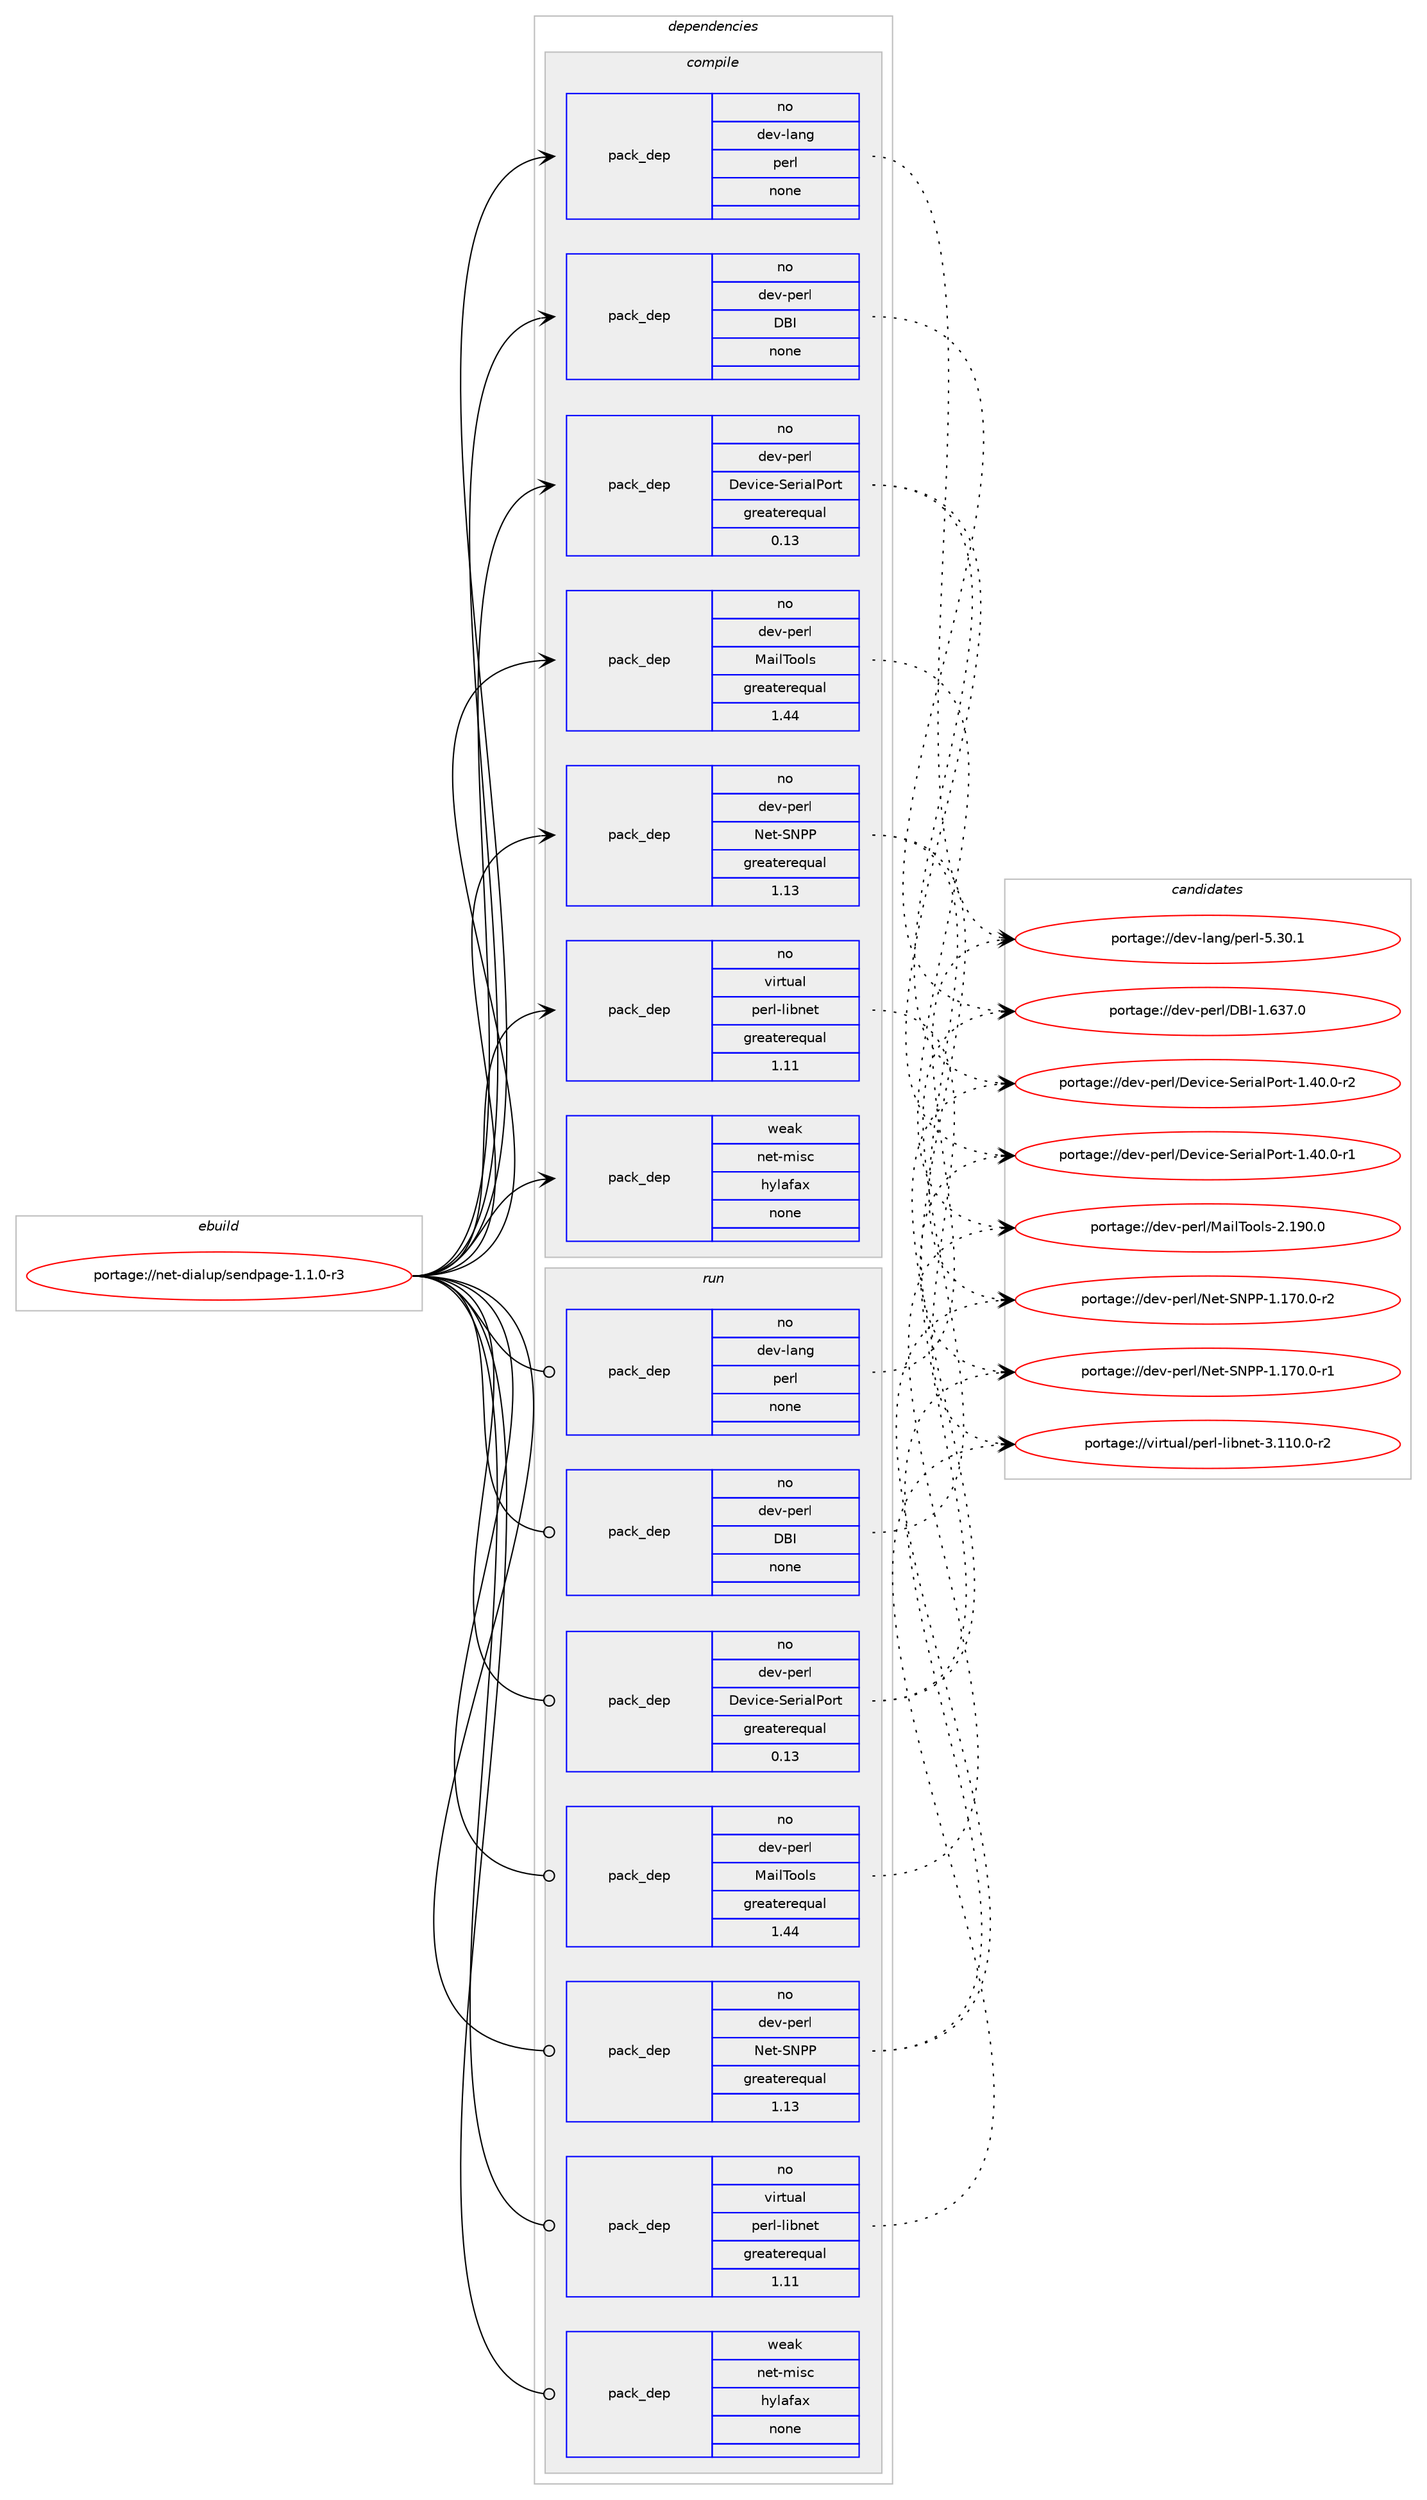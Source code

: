 digraph prolog {

# *************
# Graph options
# *************

newrank=true;
concentrate=true;
compound=true;
graph [rankdir=LR,fontname=Helvetica,fontsize=10,ranksep=1.5];#, ranksep=2.5, nodesep=0.2];
edge  [arrowhead=vee];
node  [fontname=Helvetica,fontsize=10];

# **********
# The ebuild
# **********

subgraph cluster_leftcol {
color=gray;
rank=same;
label=<<i>ebuild</i>>;
id [label="portage://net-dialup/sendpage-1.1.0-r3", color=red, width=4, href="../net-dialup/sendpage-1.1.0-r3.svg"];
}

# ****************
# The dependencies
# ****************

subgraph cluster_midcol {
color=gray;
label=<<i>dependencies</i>>;
subgraph cluster_compile {
fillcolor="#eeeeee";
style=filled;
label=<<i>compile</i>>;
subgraph pack74388 {
dependency98685 [label=<<TABLE BORDER="0" CELLBORDER="1" CELLSPACING="0" CELLPADDING="4" WIDTH="220"><TR><TD ROWSPAN="6" CELLPADDING="30">pack_dep</TD></TR><TR><TD WIDTH="110">no</TD></TR><TR><TD>dev-lang</TD></TR><TR><TD>perl</TD></TR><TR><TD>none</TD></TR><TR><TD></TD></TR></TABLE>>, shape=none, color=blue];
}
id:e -> dependency98685:w [weight=20,style="solid",arrowhead="vee"];
subgraph pack74389 {
dependency98686 [label=<<TABLE BORDER="0" CELLBORDER="1" CELLSPACING="0" CELLPADDING="4" WIDTH="220"><TR><TD ROWSPAN="6" CELLPADDING="30">pack_dep</TD></TR><TR><TD WIDTH="110">no</TD></TR><TR><TD>dev-perl</TD></TR><TR><TD>DBI</TD></TR><TR><TD>none</TD></TR><TR><TD></TD></TR></TABLE>>, shape=none, color=blue];
}
id:e -> dependency98686:w [weight=20,style="solid",arrowhead="vee"];
subgraph pack74390 {
dependency98687 [label=<<TABLE BORDER="0" CELLBORDER="1" CELLSPACING="0" CELLPADDING="4" WIDTH="220"><TR><TD ROWSPAN="6" CELLPADDING="30">pack_dep</TD></TR><TR><TD WIDTH="110">no</TD></TR><TR><TD>dev-perl</TD></TR><TR><TD>Device-SerialPort</TD></TR><TR><TD>greaterequal</TD></TR><TR><TD>0.13</TD></TR></TABLE>>, shape=none, color=blue];
}
id:e -> dependency98687:w [weight=20,style="solid",arrowhead="vee"];
subgraph pack74391 {
dependency98688 [label=<<TABLE BORDER="0" CELLBORDER="1" CELLSPACING="0" CELLPADDING="4" WIDTH="220"><TR><TD ROWSPAN="6" CELLPADDING="30">pack_dep</TD></TR><TR><TD WIDTH="110">no</TD></TR><TR><TD>dev-perl</TD></TR><TR><TD>MailTools</TD></TR><TR><TD>greaterequal</TD></TR><TR><TD>1.44</TD></TR></TABLE>>, shape=none, color=blue];
}
id:e -> dependency98688:w [weight=20,style="solid",arrowhead="vee"];
subgraph pack74392 {
dependency98689 [label=<<TABLE BORDER="0" CELLBORDER="1" CELLSPACING="0" CELLPADDING="4" WIDTH="220"><TR><TD ROWSPAN="6" CELLPADDING="30">pack_dep</TD></TR><TR><TD WIDTH="110">no</TD></TR><TR><TD>dev-perl</TD></TR><TR><TD>Net-SNPP</TD></TR><TR><TD>greaterequal</TD></TR><TR><TD>1.13</TD></TR></TABLE>>, shape=none, color=blue];
}
id:e -> dependency98689:w [weight=20,style="solid",arrowhead="vee"];
subgraph pack74393 {
dependency98690 [label=<<TABLE BORDER="0" CELLBORDER="1" CELLSPACING="0" CELLPADDING="4" WIDTH="220"><TR><TD ROWSPAN="6" CELLPADDING="30">pack_dep</TD></TR><TR><TD WIDTH="110">no</TD></TR><TR><TD>virtual</TD></TR><TR><TD>perl-libnet</TD></TR><TR><TD>greaterequal</TD></TR><TR><TD>1.11</TD></TR></TABLE>>, shape=none, color=blue];
}
id:e -> dependency98690:w [weight=20,style="solid",arrowhead="vee"];
subgraph pack74394 {
dependency98691 [label=<<TABLE BORDER="0" CELLBORDER="1" CELLSPACING="0" CELLPADDING="4" WIDTH="220"><TR><TD ROWSPAN="6" CELLPADDING="30">pack_dep</TD></TR><TR><TD WIDTH="110">weak</TD></TR><TR><TD>net-misc</TD></TR><TR><TD>hylafax</TD></TR><TR><TD>none</TD></TR><TR><TD></TD></TR></TABLE>>, shape=none, color=blue];
}
id:e -> dependency98691:w [weight=20,style="solid",arrowhead="vee"];
}
subgraph cluster_compileandrun {
fillcolor="#eeeeee";
style=filled;
label=<<i>compile and run</i>>;
}
subgraph cluster_run {
fillcolor="#eeeeee";
style=filled;
label=<<i>run</i>>;
subgraph pack74395 {
dependency98692 [label=<<TABLE BORDER="0" CELLBORDER="1" CELLSPACING="0" CELLPADDING="4" WIDTH="220"><TR><TD ROWSPAN="6" CELLPADDING="30">pack_dep</TD></TR><TR><TD WIDTH="110">no</TD></TR><TR><TD>dev-lang</TD></TR><TR><TD>perl</TD></TR><TR><TD>none</TD></TR><TR><TD></TD></TR></TABLE>>, shape=none, color=blue];
}
id:e -> dependency98692:w [weight=20,style="solid",arrowhead="odot"];
subgraph pack74396 {
dependency98693 [label=<<TABLE BORDER="0" CELLBORDER="1" CELLSPACING="0" CELLPADDING="4" WIDTH="220"><TR><TD ROWSPAN="6" CELLPADDING="30">pack_dep</TD></TR><TR><TD WIDTH="110">no</TD></TR><TR><TD>dev-perl</TD></TR><TR><TD>DBI</TD></TR><TR><TD>none</TD></TR><TR><TD></TD></TR></TABLE>>, shape=none, color=blue];
}
id:e -> dependency98693:w [weight=20,style="solid",arrowhead="odot"];
subgraph pack74397 {
dependency98694 [label=<<TABLE BORDER="0" CELLBORDER="1" CELLSPACING="0" CELLPADDING="4" WIDTH="220"><TR><TD ROWSPAN="6" CELLPADDING="30">pack_dep</TD></TR><TR><TD WIDTH="110">no</TD></TR><TR><TD>dev-perl</TD></TR><TR><TD>Device-SerialPort</TD></TR><TR><TD>greaterequal</TD></TR><TR><TD>0.13</TD></TR></TABLE>>, shape=none, color=blue];
}
id:e -> dependency98694:w [weight=20,style="solid",arrowhead="odot"];
subgraph pack74398 {
dependency98695 [label=<<TABLE BORDER="0" CELLBORDER="1" CELLSPACING="0" CELLPADDING="4" WIDTH="220"><TR><TD ROWSPAN="6" CELLPADDING="30">pack_dep</TD></TR><TR><TD WIDTH="110">no</TD></TR><TR><TD>dev-perl</TD></TR><TR><TD>MailTools</TD></TR><TR><TD>greaterequal</TD></TR><TR><TD>1.44</TD></TR></TABLE>>, shape=none, color=blue];
}
id:e -> dependency98695:w [weight=20,style="solid",arrowhead="odot"];
subgraph pack74399 {
dependency98696 [label=<<TABLE BORDER="0" CELLBORDER="1" CELLSPACING="0" CELLPADDING="4" WIDTH="220"><TR><TD ROWSPAN="6" CELLPADDING="30">pack_dep</TD></TR><TR><TD WIDTH="110">no</TD></TR><TR><TD>dev-perl</TD></TR><TR><TD>Net-SNPP</TD></TR><TR><TD>greaterequal</TD></TR><TR><TD>1.13</TD></TR></TABLE>>, shape=none, color=blue];
}
id:e -> dependency98696:w [weight=20,style="solid",arrowhead="odot"];
subgraph pack74400 {
dependency98697 [label=<<TABLE BORDER="0" CELLBORDER="1" CELLSPACING="0" CELLPADDING="4" WIDTH="220"><TR><TD ROWSPAN="6" CELLPADDING="30">pack_dep</TD></TR><TR><TD WIDTH="110">no</TD></TR><TR><TD>virtual</TD></TR><TR><TD>perl-libnet</TD></TR><TR><TD>greaterequal</TD></TR><TR><TD>1.11</TD></TR></TABLE>>, shape=none, color=blue];
}
id:e -> dependency98697:w [weight=20,style="solid",arrowhead="odot"];
subgraph pack74401 {
dependency98698 [label=<<TABLE BORDER="0" CELLBORDER="1" CELLSPACING="0" CELLPADDING="4" WIDTH="220"><TR><TD ROWSPAN="6" CELLPADDING="30">pack_dep</TD></TR><TR><TD WIDTH="110">weak</TD></TR><TR><TD>net-misc</TD></TR><TR><TD>hylafax</TD></TR><TR><TD>none</TD></TR><TR><TD></TD></TR></TABLE>>, shape=none, color=blue];
}
id:e -> dependency98698:w [weight=20,style="solid",arrowhead="odot"];
}
}

# **************
# The candidates
# **************

subgraph cluster_choices {
rank=same;
color=gray;
label=<<i>candidates</i>>;

subgraph choice74388 {
color=black;
nodesep=1;
choice10010111845108971101034711210111410845534651484649 [label="portage://dev-lang/perl-5.30.1", color=red, width=4,href="../dev-lang/perl-5.30.1.svg"];
dependency98685:e -> choice10010111845108971101034711210111410845534651484649:w [style=dotted,weight="100"];
}
subgraph choice74389 {
color=black;
nodesep=1;
choice10010111845112101114108476866734549465451554648 [label="portage://dev-perl/DBI-1.637.0", color=red, width=4,href="../dev-perl/DBI-1.637.0.svg"];
dependency98686:e -> choice10010111845112101114108476866734549465451554648:w [style=dotted,weight="100"];
}
subgraph choice74390 {
color=black;
nodesep=1;
choice1001011184511210111410847681011181059910145831011141059710880111114116454946524846484511450 [label="portage://dev-perl/Device-SerialPort-1.40.0-r2", color=red, width=4,href="../dev-perl/Device-SerialPort-1.40.0-r2.svg"];
choice1001011184511210111410847681011181059910145831011141059710880111114116454946524846484511449 [label="portage://dev-perl/Device-SerialPort-1.40.0-r1", color=red, width=4,href="../dev-perl/Device-SerialPort-1.40.0-r1.svg"];
dependency98687:e -> choice1001011184511210111410847681011181059910145831011141059710880111114116454946524846484511450:w [style=dotted,weight="100"];
dependency98687:e -> choice1001011184511210111410847681011181059910145831011141059710880111114116454946524846484511449:w [style=dotted,weight="100"];
}
subgraph choice74391 {
color=black;
nodesep=1;
choice10010111845112101114108477797105108841111111081154550464957484648 [label="portage://dev-perl/MailTools-2.190.0", color=red, width=4,href="../dev-perl/MailTools-2.190.0.svg"];
dependency98688:e -> choice10010111845112101114108477797105108841111111081154550464957484648:w [style=dotted,weight="100"];
}
subgraph choice74392 {
color=black;
nodesep=1;
choice100101118451121011141084778101116458378808045494649554846484511450 [label="portage://dev-perl/Net-SNPP-1.170.0-r2", color=red, width=4,href="../dev-perl/Net-SNPP-1.170.0-r2.svg"];
choice100101118451121011141084778101116458378808045494649554846484511449 [label="portage://dev-perl/Net-SNPP-1.170.0-r1", color=red, width=4,href="../dev-perl/Net-SNPP-1.170.0-r1.svg"];
dependency98689:e -> choice100101118451121011141084778101116458378808045494649554846484511450:w [style=dotted,weight="100"];
dependency98689:e -> choice100101118451121011141084778101116458378808045494649554846484511449:w [style=dotted,weight="100"];
}
subgraph choice74393 {
color=black;
nodesep=1;
choice1181051141161179710847112101114108451081059811010111645514649494846484511450 [label="portage://virtual/perl-libnet-3.110.0-r2", color=red, width=4,href="../virtual/perl-libnet-3.110.0-r2.svg"];
dependency98690:e -> choice1181051141161179710847112101114108451081059811010111645514649494846484511450:w [style=dotted,weight="100"];
}
subgraph choice74394 {
color=black;
nodesep=1;
}
subgraph choice74395 {
color=black;
nodesep=1;
choice10010111845108971101034711210111410845534651484649 [label="portage://dev-lang/perl-5.30.1", color=red, width=4,href="../dev-lang/perl-5.30.1.svg"];
dependency98692:e -> choice10010111845108971101034711210111410845534651484649:w [style=dotted,weight="100"];
}
subgraph choice74396 {
color=black;
nodesep=1;
choice10010111845112101114108476866734549465451554648 [label="portage://dev-perl/DBI-1.637.0", color=red, width=4,href="../dev-perl/DBI-1.637.0.svg"];
dependency98693:e -> choice10010111845112101114108476866734549465451554648:w [style=dotted,weight="100"];
}
subgraph choice74397 {
color=black;
nodesep=1;
choice1001011184511210111410847681011181059910145831011141059710880111114116454946524846484511450 [label="portage://dev-perl/Device-SerialPort-1.40.0-r2", color=red, width=4,href="../dev-perl/Device-SerialPort-1.40.0-r2.svg"];
choice1001011184511210111410847681011181059910145831011141059710880111114116454946524846484511449 [label="portage://dev-perl/Device-SerialPort-1.40.0-r1", color=red, width=4,href="../dev-perl/Device-SerialPort-1.40.0-r1.svg"];
dependency98694:e -> choice1001011184511210111410847681011181059910145831011141059710880111114116454946524846484511450:w [style=dotted,weight="100"];
dependency98694:e -> choice1001011184511210111410847681011181059910145831011141059710880111114116454946524846484511449:w [style=dotted,weight="100"];
}
subgraph choice74398 {
color=black;
nodesep=1;
choice10010111845112101114108477797105108841111111081154550464957484648 [label="portage://dev-perl/MailTools-2.190.0", color=red, width=4,href="../dev-perl/MailTools-2.190.0.svg"];
dependency98695:e -> choice10010111845112101114108477797105108841111111081154550464957484648:w [style=dotted,weight="100"];
}
subgraph choice74399 {
color=black;
nodesep=1;
choice100101118451121011141084778101116458378808045494649554846484511450 [label="portage://dev-perl/Net-SNPP-1.170.0-r2", color=red, width=4,href="../dev-perl/Net-SNPP-1.170.0-r2.svg"];
choice100101118451121011141084778101116458378808045494649554846484511449 [label="portage://dev-perl/Net-SNPP-1.170.0-r1", color=red, width=4,href="../dev-perl/Net-SNPP-1.170.0-r1.svg"];
dependency98696:e -> choice100101118451121011141084778101116458378808045494649554846484511450:w [style=dotted,weight="100"];
dependency98696:e -> choice100101118451121011141084778101116458378808045494649554846484511449:w [style=dotted,weight="100"];
}
subgraph choice74400 {
color=black;
nodesep=1;
choice1181051141161179710847112101114108451081059811010111645514649494846484511450 [label="portage://virtual/perl-libnet-3.110.0-r2", color=red, width=4,href="../virtual/perl-libnet-3.110.0-r2.svg"];
dependency98697:e -> choice1181051141161179710847112101114108451081059811010111645514649494846484511450:w [style=dotted,weight="100"];
}
subgraph choice74401 {
color=black;
nodesep=1;
}
}

}
